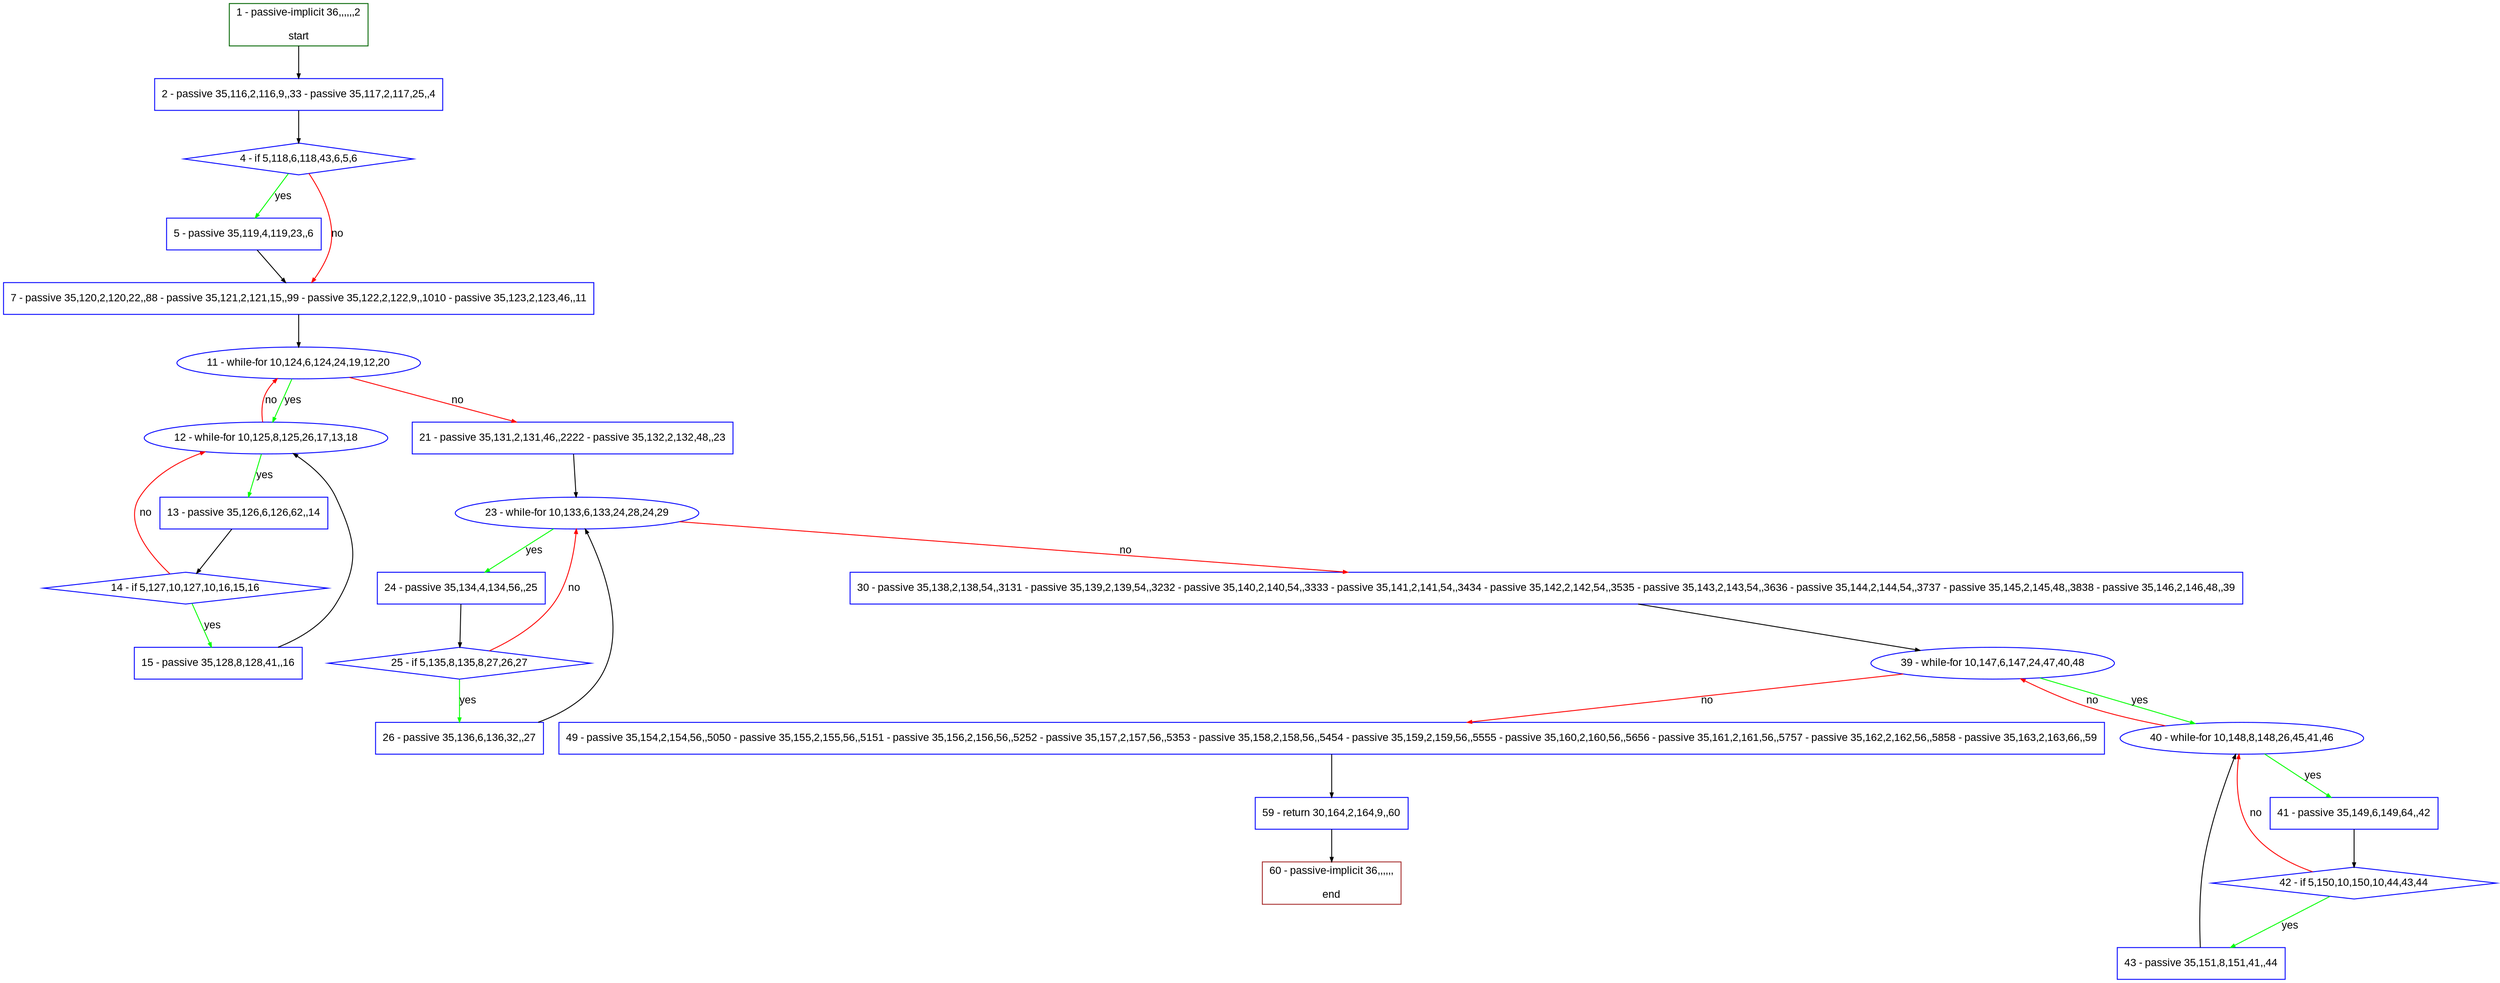 digraph "" {
  graph [pack="true", label="", fontsize="12", packmode="clust", fontname="Arial", fillcolor="#FFFFCC", bgcolor="white", style="rounded,filled", compound="true"];
  node [node_initialized="no", label="", color="grey", fontsize="12", fillcolor="white", fontname="Arial", style="filled", shape="rectangle", compound="true", fixedsize="false"];
  edge [fontcolor="black", arrowhead="normal", arrowtail="none", arrowsize="0.5", ltail="", label="", color="black", fontsize="12", lhead="", fontname="Arial", dir="forward", compound="true"];
  __N1 [label="2 - passive 35,116,2,116,9,,33 - passive 35,117,2,117,25,,4", color="#0000ff", fillcolor="#ffffff", style="filled", shape="box"];
  __N2 [label="1 - passive-implicit 36,,,,,,2\n\nstart", color="#006400", fillcolor="#ffffff", style="filled", shape="box"];
  __N3 [label="4 - if 5,118,6,118,43,6,5,6", color="#0000ff", fillcolor="#ffffff", style="filled", shape="diamond"];
  __N4 [label="5 - passive 35,119,4,119,23,,6", color="#0000ff", fillcolor="#ffffff", style="filled", shape="box"];
  __N5 [label="7 - passive 35,120,2,120,22,,88 - passive 35,121,2,121,15,,99 - passive 35,122,2,122,9,,1010 - passive 35,123,2,123,46,,11", color="#0000ff", fillcolor="#ffffff", style="filled", shape="box"];
  __N6 [label="11 - while-for 10,124,6,124,24,19,12,20", color="#0000ff", fillcolor="#ffffff", style="filled", shape="oval"];
  __N7 [label="12 - while-for 10,125,8,125,26,17,13,18", color="#0000ff", fillcolor="#ffffff", style="filled", shape="oval"];
  __N8 [label="21 - passive 35,131,2,131,46,,2222 - passive 35,132,2,132,48,,23", color="#0000ff", fillcolor="#ffffff", style="filled", shape="box"];
  __N9 [label="13 - passive 35,126,6,126,62,,14", color="#0000ff", fillcolor="#ffffff", style="filled", shape="box"];
  __N10 [label="14 - if 5,127,10,127,10,16,15,16", color="#0000ff", fillcolor="#ffffff", style="filled", shape="diamond"];
  __N11 [label="15 - passive 35,128,8,128,41,,16", color="#0000ff", fillcolor="#ffffff", style="filled", shape="box"];
  __N12 [label="23 - while-for 10,133,6,133,24,28,24,29", color="#0000ff", fillcolor="#ffffff", style="filled", shape="oval"];
  __N13 [label="24 - passive 35,134,4,134,56,,25", color="#0000ff", fillcolor="#ffffff", style="filled", shape="box"];
  __N14 [label="30 - passive 35,138,2,138,54,,3131 - passive 35,139,2,139,54,,3232 - passive 35,140,2,140,54,,3333 - passive 35,141,2,141,54,,3434 - passive 35,142,2,142,54,,3535 - passive 35,143,2,143,54,,3636 - passive 35,144,2,144,54,,3737 - passive 35,145,2,145,48,,3838 - passive 35,146,2,146,48,,39", color="#0000ff", fillcolor="#ffffff", style="filled", shape="box"];
  __N15 [label="25 - if 5,135,8,135,8,27,26,27", color="#0000ff", fillcolor="#ffffff", style="filled", shape="diamond"];
  __N16 [label="26 - passive 35,136,6,136,32,,27", color="#0000ff", fillcolor="#ffffff", style="filled", shape="box"];
  __N17 [label="39 - while-for 10,147,6,147,24,47,40,48", color="#0000ff", fillcolor="#ffffff", style="filled", shape="oval"];
  __N18 [label="40 - while-for 10,148,8,148,26,45,41,46", color="#0000ff", fillcolor="#ffffff", style="filled", shape="oval"];
  __N19 [label="49 - passive 35,154,2,154,56,,5050 - passive 35,155,2,155,56,,5151 - passive 35,156,2,156,56,,5252 - passive 35,157,2,157,56,,5353 - passive 35,158,2,158,56,,5454 - passive 35,159,2,159,56,,5555 - passive 35,160,2,160,56,,5656 - passive 35,161,2,161,56,,5757 - passive 35,162,2,162,56,,5858 - passive 35,163,2,163,66,,59", color="#0000ff", fillcolor="#ffffff", style="filled", shape="box"];
  __N20 [label="41 - passive 35,149,6,149,64,,42", color="#0000ff", fillcolor="#ffffff", style="filled", shape="box"];
  __N21 [label="42 - if 5,150,10,150,10,44,43,44", color="#0000ff", fillcolor="#ffffff", style="filled", shape="diamond"];
  __N22 [label="43 - passive 35,151,8,151,41,,44", color="#0000ff", fillcolor="#ffffff", style="filled", shape="box"];
  __N23 [label="59 - return 30,164,2,164,9,,60", color="#0000ff", fillcolor="#ffffff", style="filled", shape="box"];
  __N24 [label="60 - passive-implicit 36,,,,,,\n\nend", color="#a52a2a", fillcolor="#ffffff", style="filled", shape="box"];
  __N2 -> __N1 [arrowhead="normal", arrowtail="none", color="#000000", label="", dir="forward"];
  __N1 -> __N3 [arrowhead="normal", arrowtail="none", color="#000000", label="", dir="forward"];
  __N3 -> __N4 [arrowhead="normal", arrowtail="none", color="#00ff00", label="yes", dir="forward"];
  __N3 -> __N5 [arrowhead="normal", arrowtail="none", color="#ff0000", label="no", dir="forward"];
  __N4 -> __N5 [arrowhead="normal", arrowtail="none", color="#000000", label="", dir="forward"];
  __N5 -> __N6 [arrowhead="normal", arrowtail="none", color="#000000", label="", dir="forward"];
  __N6 -> __N7 [arrowhead="normal", arrowtail="none", color="#00ff00", label="yes", dir="forward"];
  __N7 -> __N6 [arrowhead="normal", arrowtail="none", color="#ff0000", label="no", dir="forward"];
  __N6 -> __N8 [arrowhead="normal", arrowtail="none", color="#ff0000", label="no", dir="forward"];
  __N7 -> __N9 [arrowhead="normal", arrowtail="none", color="#00ff00", label="yes", dir="forward"];
  __N9 -> __N10 [arrowhead="normal", arrowtail="none", color="#000000", label="", dir="forward"];
  __N10 -> __N7 [arrowhead="normal", arrowtail="none", color="#ff0000", label="no", dir="forward"];
  __N10 -> __N11 [arrowhead="normal", arrowtail="none", color="#00ff00", label="yes", dir="forward"];
  __N11 -> __N7 [arrowhead="normal", arrowtail="none", color="#000000", label="", dir="forward"];
  __N8 -> __N12 [arrowhead="normal", arrowtail="none", color="#000000", label="", dir="forward"];
  __N12 -> __N13 [arrowhead="normal", arrowtail="none", color="#00ff00", label="yes", dir="forward"];
  __N12 -> __N14 [arrowhead="normal", arrowtail="none", color="#ff0000", label="no", dir="forward"];
  __N13 -> __N15 [arrowhead="normal", arrowtail="none", color="#000000", label="", dir="forward"];
  __N15 -> __N12 [arrowhead="normal", arrowtail="none", color="#ff0000", label="no", dir="forward"];
  __N15 -> __N16 [arrowhead="normal", arrowtail="none", color="#00ff00", label="yes", dir="forward"];
  __N16 -> __N12 [arrowhead="normal", arrowtail="none", color="#000000", label="", dir="forward"];
  __N14 -> __N17 [arrowhead="normal", arrowtail="none", color="#000000", label="", dir="forward"];
  __N17 -> __N18 [arrowhead="normal", arrowtail="none", color="#00ff00", label="yes", dir="forward"];
  __N18 -> __N17 [arrowhead="normal", arrowtail="none", color="#ff0000", label="no", dir="forward"];
  __N17 -> __N19 [arrowhead="normal", arrowtail="none", color="#ff0000", label="no", dir="forward"];
  __N18 -> __N20 [arrowhead="normal", arrowtail="none", color="#00ff00", label="yes", dir="forward"];
  __N20 -> __N21 [arrowhead="normal", arrowtail="none", color="#000000", label="", dir="forward"];
  __N21 -> __N18 [arrowhead="normal", arrowtail="none", color="#ff0000", label="no", dir="forward"];
  __N21 -> __N22 [arrowhead="normal", arrowtail="none", color="#00ff00", label="yes", dir="forward"];
  __N22 -> __N18 [arrowhead="normal", arrowtail="none", color="#000000", label="", dir="forward"];
  __N19 -> __N23 [arrowhead="normal", arrowtail="none", color="#000000", label="", dir="forward"];
  __N23 -> __N24 [arrowhead="normal", arrowtail="none", color="#000000", label="", dir="forward"];
}
